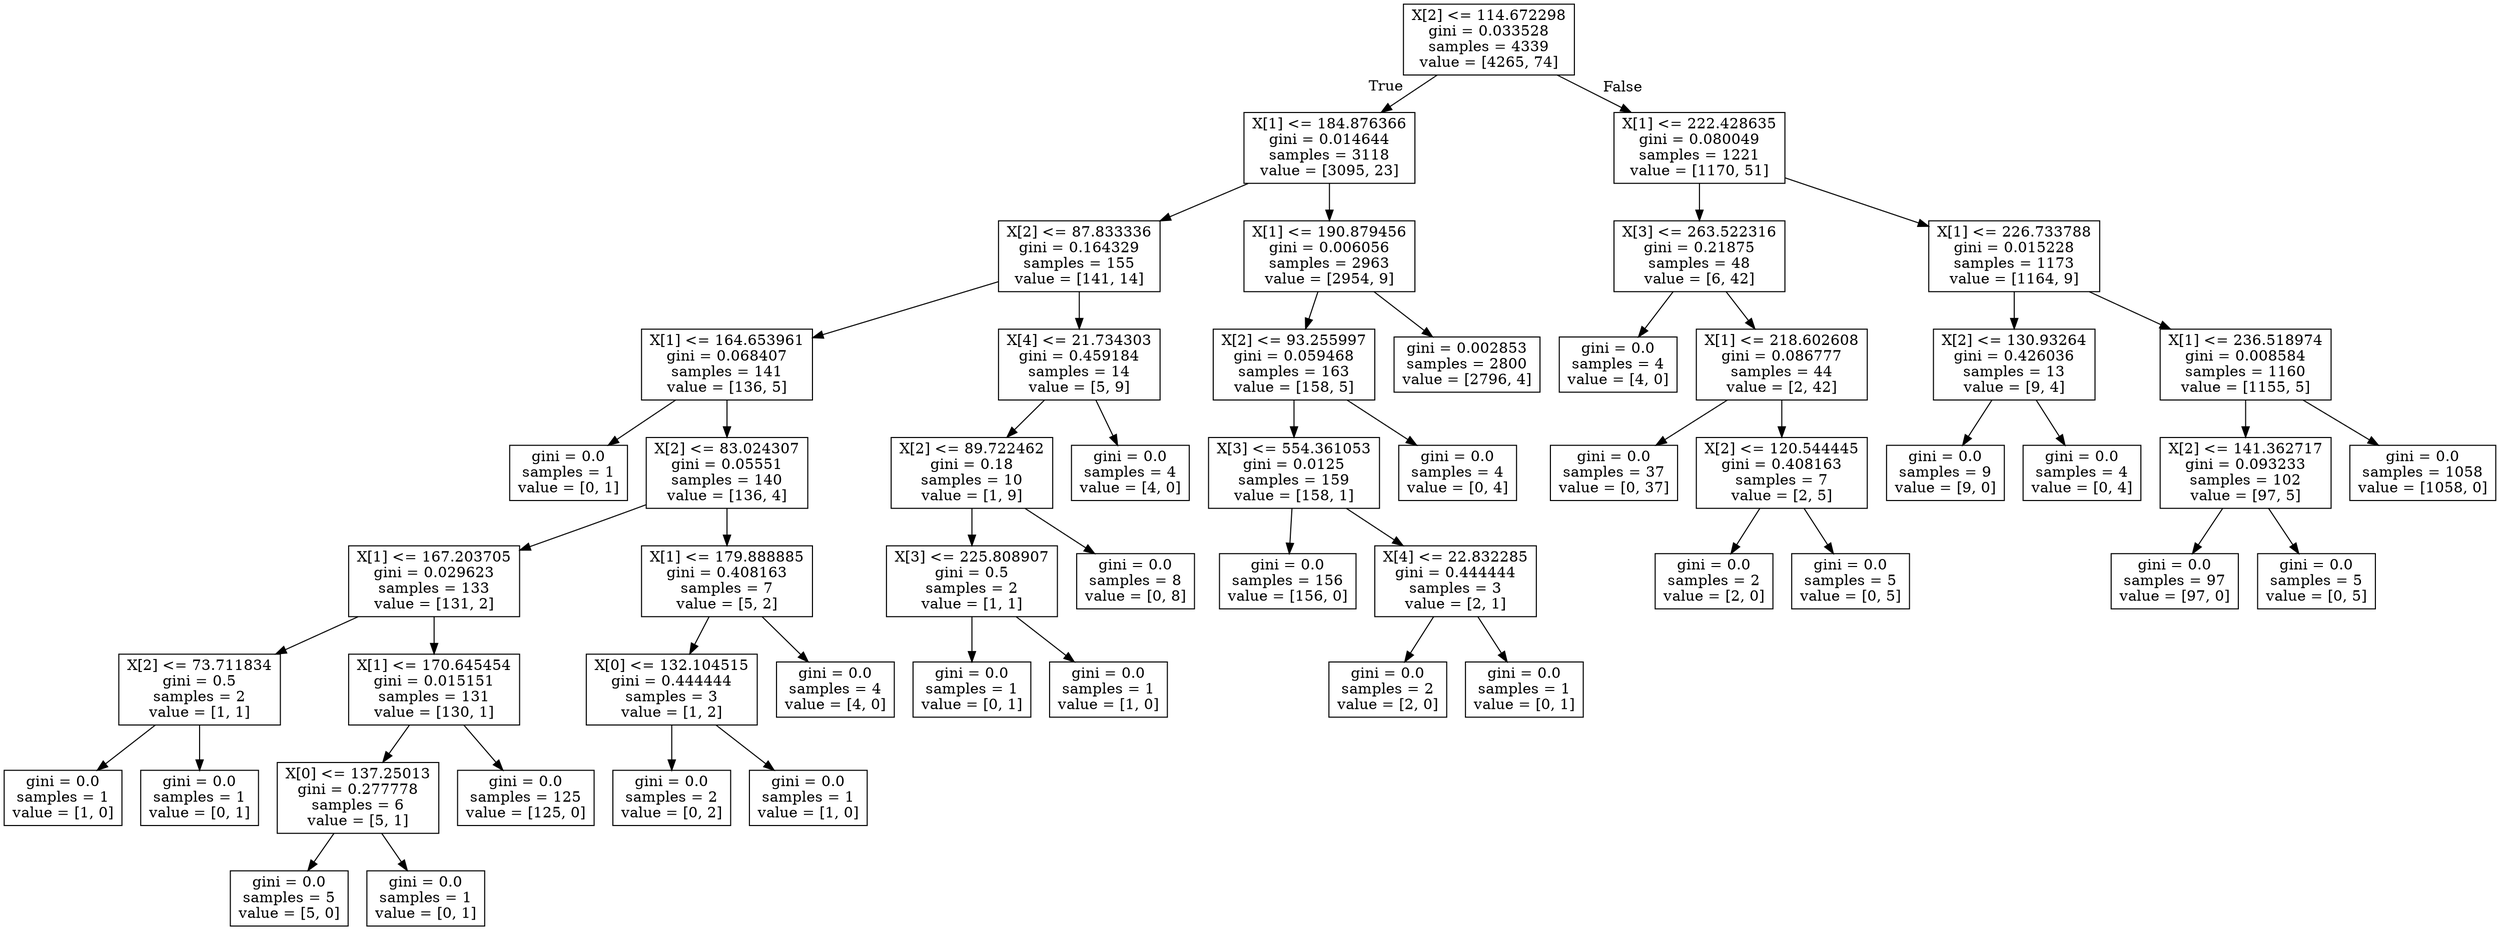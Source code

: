 digraph Tree {
node [shape=box] ;
0 [label="X[2] <= 114.672298\ngini = 0.033528\nsamples = 4339\nvalue = [4265, 74]"] ;
1 [label="X[1] <= 184.876366\ngini = 0.014644\nsamples = 3118\nvalue = [3095, 23]"] ;
0 -> 1 [labeldistance=2.5, labelangle=45, headlabel="True"] ;
2 [label="X[2] <= 87.833336\ngini = 0.164329\nsamples = 155\nvalue = [141, 14]"] ;
1 -> 2 ;
3 [label="X[1] <= 164.653961\ngini = 0.068407\nsamples = 141\nvalue = [136, 5]"] ;
2 -> 3 ;
4 [label="gini = 0.0\nsamples = 1\nvalue = [0, 1]"] ;
3 -> 4 ;
5 [label="X[2] <= 83.024307\ngini = 0.05551\nsamples = 140\nvalue = [136, 4]"] ;
3 -> 5 ;
6 [label="X[1] <= 167.203705\ngini = 0.029623\nsamples = 133\nvalue = [131, 2]"] ;
5 -> 6 ;
7 [label="X[2] <= 73.711834\ngini = 0.5\nsamples = 2\nvalue = [1, 1]"] ;
6 -> 7 ;
8 [label="gini = 0.0\nsamples = 1\nvalue = [1, 0]"] ;
7 -> 8 ;
9 [label="gini = 0.0\nsamples = 1\nvalue = [0, 1]"] ;
7 -> 9 ;
10 [label="X[1] <= 170.645454\ngini = 0.015151\nsamples = 131\nvalue = [130, 1]"] ;
6 -> 10 ;
11 [label="X[0] <= 137.25013\ngini = 0.277778\nsamples = 6\nvalue = [5, 1]"] ;
10 -> 11 ;
12 [label="gini = 0.0\nsamples = 5\nvalue = [5, 0]"] ;
11 -> 12 ;
13 [label="gini = 0.0\nsamples = 1\nvalue = [0, 1]"] ;
11 -> 13 ;
14 [label="gini = 0.0\nsamples = 125\nvalue = [125, 0]"] ;
10 -> 14 ;
15 [label="X[1] <= 179.888885\ngini = 0.408163\nsamples = 7\nvalue = [5, 2]"] ;
5 -> 15 ;
16 [label="X[0] <= 132.104515\ngini = 0.444444\nsamples = 3\nvalue = [1, 2]"] ;
15 -> 16 ;
17 [label="gini = 0.0\nsamples = 2\nvalue = [0, 2]"] ;
16 -> 17 ;
18 [label="gini = 0.0\nsamples = 1\nvalue = [1, 0]"] ;
16 -> 18 ;
19 [label="gini = 0.0\nsamples = 4\nvalue = [4, 0]"] ;
15 -> 19 ;
20 [label="X[4] <= 21.734303\ngini = 0.459184\nsamples = 14\nvalue = [5, 9]"] ;
2 -> 20 ;
21 [label="X[2] <= 89.722462\ngini = 0.18\nsamples = 10\nvalue = [1, 9]"] ;
20 -> 21 ;
22 [label="X[3] <= 225.808907\ngini = 0.5\nsamples = 2\nvalue = [1, 1]"] ;
21 -> 22 ;
23 [label="gini = 0.0\nsamples = 1\nvalue = [0, 1]"] ;
22 -> 23 ;
24 [label="gini = 0.0\nsamples = 1\nvalue = [1, 0]"] ;
22 -> 24 ;
25 [label="gini = 0.0\nsamples = 8\nvalue = [0, 8]"] ;
21 -> 25 ;
26 [label="gini = 0.0\nsamples = 4\nvalue = [4, 0]"] ;
20 -> 26 ;
27 [label="X[1] <= 190.879456\ngini = 0.006056\nsamples = 2963\nvalue = [2954, 9]"] ;
1 -> 27 ;
28 [label="X[2] <= 93.255997\ngini = 0.059468\nsamples = 163\nvalue = [158, 5]"] ;
27 -> 28 ;
29 [label="X[3] <= 554.361053\ngini = 0.0125\nsamples = 159\nvalue = [158, 1]"] ;
28 -> 29 ;
30 [label="gini = 0.0\nsamples = 156\nvalue = [156, 0]"] ;
29 -> 30 ;
31 [label="X[4] <= 22.832285\ngini = 0.444444\nsamples = 3\nvalue = [2, 1]"] ;
29 -> 31 ;
32 [label="gini = 0.0\nsamples = 2\nvalue = [2, 0]"] ;
31 -> 32 ;
33 [label="gini = 0.0\nsamples = 1\nvalue = [0, 1]"] ;
31 -> 33 ;
34 [label="gini = 0.0\nsamples = 4\nvalue = [0, 4]"] ;
28 -> 34 ;
35 [label="gini = 0.002853\nsamples = 2800\nvalue = [2796, 4]"] ;
27 -> 35 ;
36 [label="X[1] <= 222.428635\ngini = 0.080049\nsamples = 1221\nvalue = [1170, 51]"] ;
0 -> 36 [labeldistance=2.5, labelangle=-45, headlabel="False"] ;
37 [label="X[3] <= 263.522316\ngini = 0.21875\nsamples = 48\nvalue = [6, 42]"] ;
36 -> 37 ;
38 [label="gini = 0.0\nsamples = 4\nvalue = [4, 0]"] ;
37 -> 38 ;
39 [label="X[1] <= 218.602608\ngini = 0.086777\nsamples = 44\nvalue = [2, 42]"] ;
37 -> 39 ;
40 [label="gini = 0.0\nsamples = 37\nvalue = [0, 37]"] ;
39 -> 40 ;
41 [label="X[2] <= 120.544445\ngini = 0.408163\nsamples = 7\nvalue = [2, 5]"] ;
39 -> 41 ;
42 [label="gini = 0.0\nsamples = 2\nvalue = [2, 0]"] ;
41 -> 42 ;
43 [label="gini = 0.0\nsamples = 5\nvalue = [0, 5]"] ;
41 -> 43 ;
44 [label="X[1] <= 226.733788\ngini = 0.015228\nsamples = 1173\nvalue = [1164, 9]"] ;
36 -> 44 ;
45 [label="X[2] <= 130.93264\ngini = 0.426036\nsamples = 13\nvalue = [9, 4]"] ;
44 -> 45 ;
46 [label="gini = 0.0\nsamples = 9\nvalue = [9, 0]"] ;
45 -> 46 ;
47 [label="gini = 0.0\nsamples = 4\nvalue = [0, 4]"] ;
45 -> 47 ;
48 [label="X[1] <= 236.518974\ngini = 0.008584\nsamples = 1160\nvalue = [1155, 5]"] ;
44 -> 48 ;
49 [label="X[2] <= 141.362717\ngini = 0.093233\nsamples = 102\nvalue = [97, 5]"] ;
48 -> 49 ;
50 [label="gini = 0.0\nsamples = 97\nvalue = [97, 0]"] ;
49 -> 50 ;
51 [label="gini = 0.0\nsamples = 5\nvalue = [0, 5]"] ;
49 -> 51 ;
52 [label="gini = 0.0\nsamples = 1058\nvalue = [1058, 0]"] ;
48 -> 52 ;
}